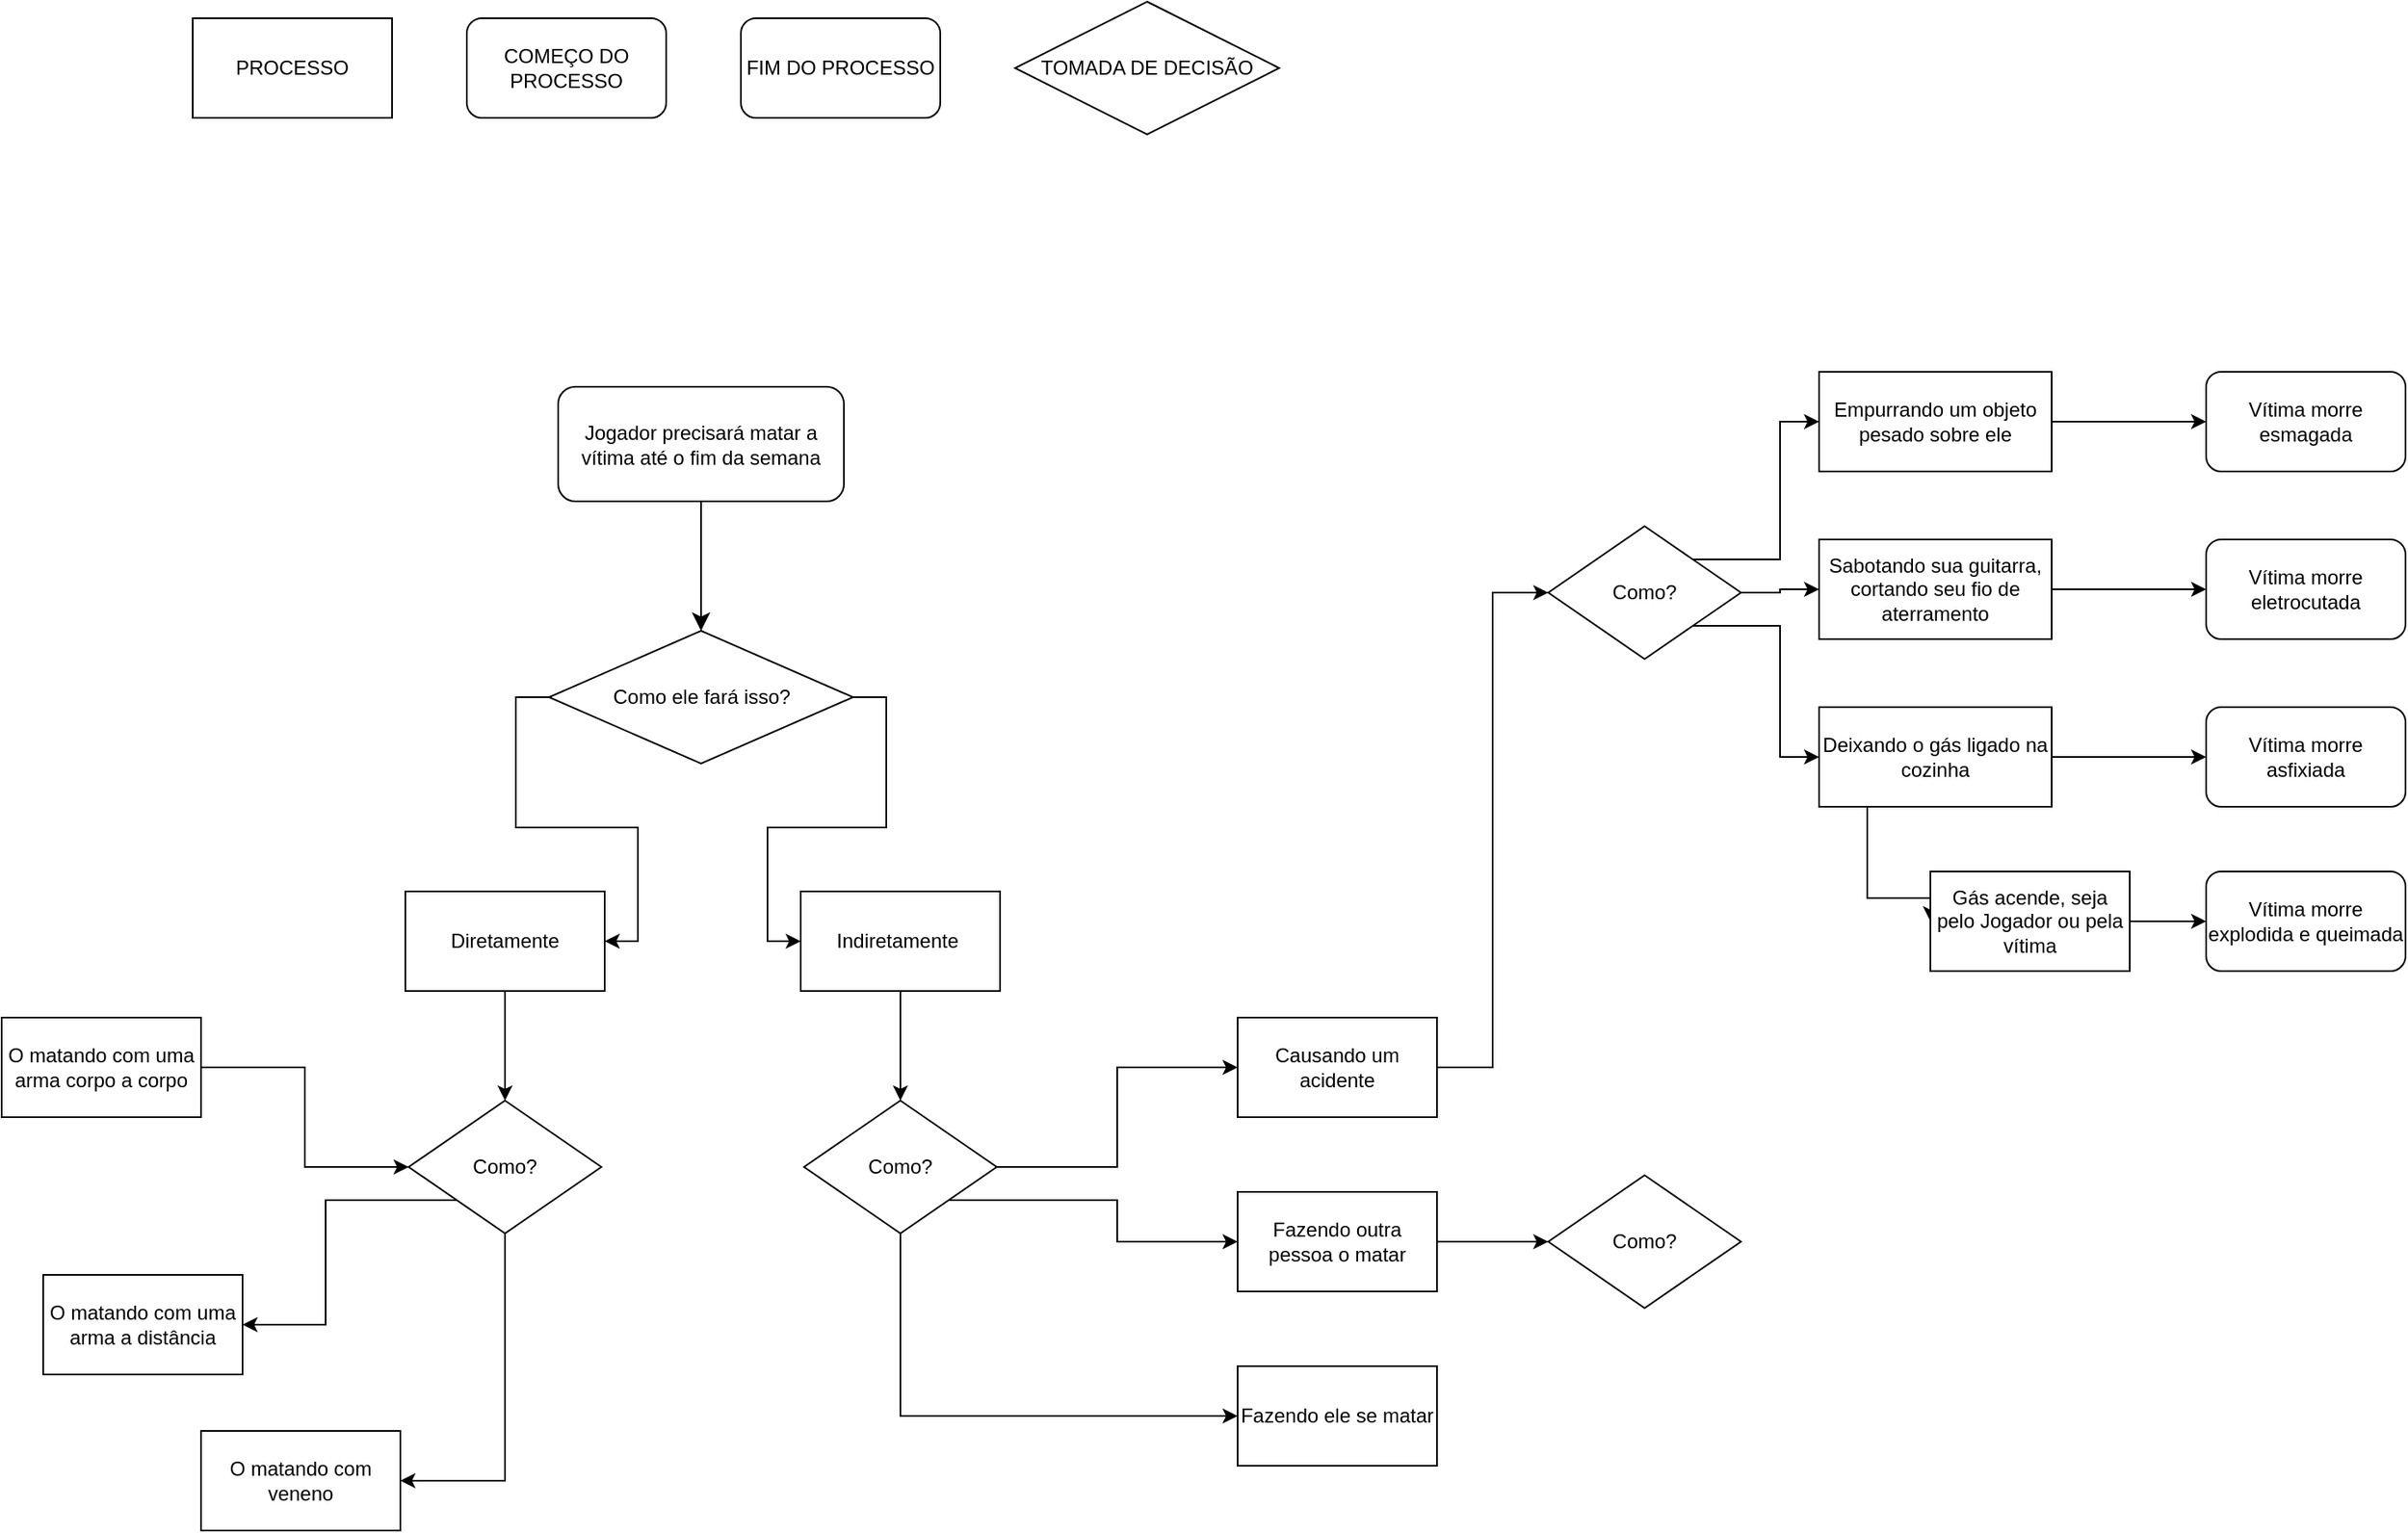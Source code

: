 <mxfile version="26.2.4">
  <diagram name="Página-1" id="yW4ASweBxdBN2BPhio3t">
    <mxGraphModel dx="927" dy="1117" grid="0" gridSize="10" guides="1" tooltips="1" connect="1" arrows="1" fold="1" page="0" pageScale="1" pageWidth="827" pageHeight="1169" math="0" shadow="0">
      <root>
        <mxCell id="0" />
        <mxCell id="1" parent="0" />
        <mxCell id="gNmmxlL4wJlJUCpWX8X0-7" style="edgeStyle=none;curved=1;rounded=0;orthogonalLoop=1;jettySize=auto;html=1;entryX=0.5;entryY=0;entryDx=0;entryDy=0;fontSize=12;startSize=8;endSize=8;" parent="1" source="gNmmxlL4wJlJUCpWX8X0-3" target="gNmmxlL4wJlJUCpWX8X0-4" edge="1">
          <mxGeometry relative="1" as="geometry" />
        </mxCell>
        <mxCell id="gNmmxlL4wJlJUCpWX8X0-3" value="Jogador precisará matar a vítima até o fim da semana" style="rounded=1;whiteSpace=wrap;html=1;fillColor=light-dark(#FFFFFF,#1F7427);" parent="1" vertex="1">
          <mxGeometry x="137" y="-335" width="172" height="69" as="geometry" />
        </mxCell>
        <mxCell id="DoAJyJmavI12isEZwWaQ-1" style="edgeStyle=orthogonalEdgeStyle;rounded=0;orthogonalLoop=1;jettySize=auto;html=1;exitX=1;exitY=1;exitDx=0;exitDy=0;" edge="1" parent="1" source="gNmmxlL4wJlJUCpWX8X0-4">
          <mxGeometry relative="1" as="geometry">
            <mxPoint x="269" y="-128" as="targetPoint" />
          </mxGeometry>
        </mxCell>
        <mxCell id="DoAJyJmavI12isEZwWaQ-13" style="edgeStyle=orthogonalEdgeStyle;rounded=0;orthogonalLoop=1;jettySize=auto;html=1;exitX=0;exitY=0.5;exitDx=0;exitDy=0;entryX=1;entryY=0.5;entryDx=0;entryDy=0;" edge="1" parent="1" source="gNmmxlL4wJlJUCpWX8X0-4" target="gNmmxlL4wJlJUCpWX8X0-5">
          <mxGeometry relative="1" as="geometry" />
        </mxCell>
        <mxCell id="DoAJyJmavI12isEZwWaQ-14" style="edgeStyle=orthogonalEdgeStyle;rounded=0;orthogonalLoop=1;jettySize=auto;html=1;exitX=1;exitY=0.5;exitDx=0;exitDy=0;entryX=0;entryY=0.5;entryDx=0;entryDy=0;" edge="1" parent="1" source="gNmmxlL4wJlJUCpWX8X0-4" target="gNmmxlL4wJlJUCpWX8X0-6">
          <mxGeometry relative="1" as="geometry" />
        </mxCell>
        <mxCell id="gNmmxlL4wJlJUCpWX8X0-4" value="Como ele fará isso?" style="rhombus;whiteSpace=wrap;html=1;fillColor=light-dark(#FFFFFF,#FF9B2A);" parent="1" vertex="1">
          <mxGeometry x="131.5" y="-188" width="183" height="80" as="geometry" />
        </mxCell>
        <mxCell id="DoAJyJmavI12isEZwWaQ-3" style="edgeStyle=orthogonalEdgeStyle;rounded=0;orthogonalLoop=1;jettySize=auto;html=1;exitX=0.5;exitY=1;exitDx=0;exitDy=0;entryX=0.5;entryY=0;entryDx=0;entryDy=0;" edge="1" parent="1" source="gNmmxlL4wJlJUCpWX8X0-5" target="gNmmxlL4wJlJUCpWX8X0-10">
          <mxGeometry relative="1" as="geometry" />
        </mxCell>
        <mxCell id="gNmmxlL4wJlJUCpWX8X0-5" value="Diretamente" style="whiteSpace=wrap;html=1;fillColor=light-dark(#FFFFFF,#3B2CAC);" parent="1" vertex="1">
          <mxGeometry x="45" y="-31" width="120" height="60" as="geometry" />
        </mxCell>
        <mxCell id="DoAJyJmavI12isEZwWaQ-2" style="edgeStyle=orthogonalEdgeStyle;rounded=0;orthogonalLoop=1;jettySize=auto;html=1;exitX=0.5;exitY=1;exitDx=0;exitDy=0;entryX=0.5;entryY=0;entryDx=0;entryDy=0;" edge="1" parent="1" source="gNmmxlL4wJlJUCpWX8X0-6" target="gNmmxlL4wJlJUCpWX8X0-11">
          <mxGeometry relative="1" as="geometry" />
        </mxCell>
        <mxCell id="gNmmxlL4wJlJUCpWX8X0-6" value="Indiretamente&amp;nbsp;" style="whiteSpace=wrap;html=1;fillColor=light-dark(#FFFFFF,#3B2CAC);" parent="1" vertex="1">
          <mxGeometry x="283" y="-31" width="120" height="60" as="geometry" />
        </mxCell>
        <mxCell id="DoAJyJmavI12isEZwWaQ-9" style="edgeStyle=orthogonalEdgeStyle;rounded=0;orthogonalLoop=1;jettySize=auto;html=1;exitX=0;exitY=1;exitDx=0;exitDy=0;entryX=1;entryY=0.5;entryDx=0;entryDy=0;" edge="1" parent="1" source="gNmmxlL4wJlJUCpWX8X0-10" target="gNmmxlL4wJlJUCpWX8X0-16">
          <mxGeometry relative="1" as="geometry" />
        </mxCell>
        <mxCell id="DoAJyJmavI12isEZwWaQ-11" style="edgeStyle=orthogonalEdgeStyle;rounded=0;orthogonalLoop=1;jettySize=auto;html=1;exitX=0.5;exitY=1;exitDx=0;exitDy=0;entryX=1;entryY=0.5;entryDx=0;entryDy=0;" edge="1" parent="1" source="gNmmxlL4wJlJUCpWX8X0-10" target="gNmmxlL4wJlJUCpWX8X0-19">
          <mxGeometry relative="1" as="geometry" />
        </mxCell>
        <mxCell id="gNmmxlL4wJlJUCpWX8X0-10" value="Como?" style="rhombus;whiteSpace=wrap;html=1;fillColor=light-dark(#FFFFFF,#FF9B2A);" parent="1" vertex="1">
          <mxGeometry x="47" y="95" width="116" height="80" as="geometry" />
        </mxCell>
        <mxCell id="DoAJyJmavI12isEZwWaQ-4" style="edgeStyle=orthogonalEdgeStyle;rounded=0;orthogonalLoop=1;jettySize=auto;html=1;exitX=1;exitY=0.5;exitDx=0;exitDy=0;entryX=0;entryY=0.5;entryDx=0;entryDy=0;" edge="1" parent="1" source="gNmmxlL4wJlJUCpWX8X0-11" target="gNmmxlL4wJlJUCpWX8X0-12">
          <mxGeometry relative="1" as="geometry" />
        </mxCell>
        <mxCell id="DoAJyJmavI12isEZwWaQ-7" style="edgeStyle=orthogonalEdgeStyle;rounded=0;orthogonalLoop=1;jettySize=auto;html=1;exitX=1;exitY=1;exitDx=0;exitDy=0;entryX=0;entryY=0.5;entryDx=0;entryDy=0;" edge="1" parent="1" source="gNmmxlL4wJlJUCpWX8X0-11" target="gNmmxlL4wJlJUCpWX8X0-13">
          <mxGeometry relative="1" as="geometry" />
        </mxCell>
        <mxCell id="DoAJyJmavI12isEZwWaQ-10" style="edgeStyle=orthogonalEdgeStyle;rounded=0;orthogonalLoop=1;jettySize=auto;html=1;exitX=0.5;exitY=1;exitDx=0;exitDy=0;entryX=0;entryY=0.5;entryDx=0;entryDy=0;" edge="1" parent="1" source="gNmmxlL4wJlJUCpWX8X0-11" target="gNmmxlL4wJlJUCpWX8X0-14">
          <mxGeometry relative="1" as="geometry" />
        </mxCell>
        <mxCell id="gNmmxlL4wJlJUCpWX8X0-11" value="Como?" style="rhombus;whiteSpace=wrap;html=1;fillColor=light-dark(#FFFFFF,#FF9B2A);" parent="1" vertex="1">
          <mxGeometry x="285" y="95" width="116" height="80" as="geometry" />
        </mxCell>
        <mxCell id="DoAJyJmavI12isEZwWaQ-17" style="edgeStyle=orthogonalEdgeStyle;rounded=0;orthogonalLoop=1;jettySize=auto;html=1;exitX=1;exitY=0.5;exitDx=0;exitDy=0;entryX=0;entryY=0.5;entryDx=0;entryDy=0;" edge="1" parent="1" source="gNmmxlL4wJlJUCpWX8X0-12" target="DoAJyJmavI12isEZwWaQ-15">
          <mxGeometry relative="1" as="geometry" />
        </mxCell>
        <mxCell id="gNmmxlL4wJlJUCpWX8X0-12" value="Causando um acidente" style="whiteSpace=wrap;html=1;fillColor=light-dark(#FFFFFF,#3B2CAC);" parent="1" vertex="1">
          <mxGeometry x="546" y="45" width="120" height="60" as="geometry" />
        </mxCell>
        <mxCell id="DoAJyJmavI12isEZwWaQ-33" style="edgeStyle=orthogonalEdgeStyle;rounded=0;orthogonalLoop=1;jettySize=auto;html=1;entryX=0;entryY=0.5;entryDx=0;entryDy=0;" edge="1" parent="1" source="gNmmxlL4wJlJUCpWX8X0-13" target="DoAJyJmavI12isEZwWaQ-32">
          <mxGeometry relative="1" as="geometry" />
        </mxCell>
        <mxCell id="gNmmxlL4wJlJUCpWX8X0-13" value="Fazendo outra pessoa o matar" style="whiteSpace=wrap;html=1;fillColor=light-dark(#FFFFFF,#3B2CAC);" parent="1" vertex="1">
          <mxGeometry x="546" y="150" width="120" height="60" as="geometry" />
        </mxCell>
        <mxCell id="gNmmxlL4wJlJUCpWX8X0-14" value="Fazendo ele se matar" style="whiteSpace=wrap;html=1;fillColor=light-dark(#FFFFFF,#3B2CAC);" parent="1" vertex="1">
          <mxGeometry x="546" y="255" width="120" height="60" as="geometry" />
        </mxCell>
        <mxCell id="DoAJyJmavI12isEZwWaQ-12" style="edgeStyle=orthogonalEdgeStyle;rounded=0;orthogonalLoop=1;jettySize=auto;html=1;entryX=0;entryY=0.5;entryDx=0;entryDy=0;" edge="1" parent="1" source="gNmmxlL4wJlJUCpWX8X0-15" target="gNmmxlL4wJlJUCpWX8X0-10">
          <mxGeometry relative="1" as="geometry" />
        </mxCell>
        <mxCell id="gNmmxlL4wJlJUCpWX8X0-15" value="O matando com uma arma corpo a corpo" style="whiteSpace=wrap;html=1;fillColor=light-dark(#FFFFFF,#3B2CAC);" parent="1" vertex="1">
          <mxGeometry x="-198" y="45" width="120" height="60" as="geometry" />
        </mxCell>
        <mxCell id="gNmmxlL4wJlJUCpWX8X0-16" value="O matando com uma arma a distância" style="whiteSpace=wrap;html=1;fillColor=light-dark(#FFFFFF,#3B2CAC);" parent="1" vertex="1">
          <mxGeometry x="-173" y="200" width="120" height="60" as="geometry" />
        </mxCell>
        <mxCell id="gNmmxlL4wJlJUCpWX8X0-19" value="O matando com veneno" style="whiteSpace=wrap;html=1;fillColor=light-dark(#FFFFFF,#3B2CAC);" parent="1" vertex="1">
          <mxGeometry x="-78" y="294" width="120" height="60" as="geometry" />
        </mxCell>
        <mxCell id="DoAJyJmavI12isEZwWaQ-19" style="edgeStyle=orthogonalEdgeStyle;rounded=0;orthogonalLoop=1;jettySize=auto;html=1;entryX=0;entryY=0.5;entryDx=0;entryDy=0;" edge="1" parent="1" source="DoAJyJmavI12isEZwWaQ-15" target="DoAJyJmavI12isEZwWaQ-18">
          <mxGeometry relative="1" as="geometry" />
        </mxCell>
        <mxCell id="DoAJyJmavI12isEZwWaQ-34" style="edgeStyle=orthogonalEdgeStyle;rounded=0;orthogonalLoop=1;jettySize=auto;html=1;exitX=1;exitY=0;exitDx=0;exitDy=0;entryX=0;entryY=0.5;entryDx=0;entryDy=0;" edge="1" parent="1" source="DoAJyJmavI12isEZwWaQ-15" target="DoAJyJmavI12isEZwWaQ-22">
          <mxGeometry relative="1" as="geometry" />
        </mxCell>
        <mxCell id="DoAJyJmavI12isEZwWaQ-35" style="edgeStyle=orthogonalEdgeStyle;rounded=0;orthogonalLoop=1;jettySize=auto;html=1;exitX=1;exitY=1;exitDx=0;exitDy=0;entryX=0;entryY=0.5;entryDx=0;entryDy=0;" edge="1" parent="1" source="DoAJyJmavI12isEZwWaQ-15" target="DoAJyJmavI12isEZwWaQ-25">
          <mxGeometry relative="1" as="geometry" />
        </mxCell>
        <mxCell id="DoAJyJmavI12isEZwWaQ-15" value="Como?" style="rhombus;whiteSpace=wrap;html=1;fillColor=light-dark(#FFFFFF,#FF9B2A);" vertex="1" parent="1">
          <mxGeometry x="733" y="-251" width="116" height="80" as="geometry" />
        </mxCell>
        <mxCell id="DoAJyJmavI12isEZwWaQ-45" style="edgeStyle=orthogonalEdgeStyle;rounded=0;orthogonalLoop=1;jettySize=auto;html=1;" edge="1" parent="1" source="DoAJyJmavI12isEZwWaQ-18" target="DoAJyJmavI12isEZwWaQ-38">
          <mxGeometry relative="1" as="geometry" />
        </mxCell>
        <mxCell id="DoAJyJmavI12isEZwWaQ-18" value="Sabotando sua guitarra, cortando seu fio de aterramento" style="whiteSpace=wrap;html=1;fillColor=light-dark(#FFFFFF,#3B2CAC);" vertex="1" parent="1">
          <mxGeometry x="896" y="-243" width="140" height="60" as="geometry" />
        </mxCell>
        <mxCell id="DoAJyJmavI12isEZwWaQ-42" style="edgeStyle=orthogonalEdgeStyle;rounded=0;orthogonalLoop=1;jettySize=auto;html=1;" edge="1" parent="1" source="DoAJyJmavI12isEZwWaQ-22" target="DoAJyJmavI12isEZwWaQ-37">
          <mxGeometry relative="1" as="geometry" />
        </mxCell>
        <mxCell id="DoAJyJmavI12isEZwWaQ-22" value="Empurrando um objeto pesado sobre ele" style="whiteSpace=wrap;html=1;fillColor=light-dark(#FFFFFF,#3B2CAC);" vertex="1" parent="1">
          <mxGeometry x="896" y="-344" width="140" height="60" as="geometry" />
        </mxCell>
        <mxCell id="DoAJyJmavI12isEZwWaQ-30" style="edgeStyle=orthogonalEdgeStyle;rounded=0;orthogonalLoop=1;jettySize=auto;html=1;entryX=0;entryY=0.5;entryDx=0;entryDy=0;" edge="1" parent="1" source="DoAJyJmavI12isEZwWaQ-25" target="DoAJyJmavI12isEZwWaQ-27">
          <mxGeometry relative="1" as="geometry">
            <Array as="points">
              <mxPoint x="925" y="-27" />
            </Array>
          </mxGeometry>
        </mxCell>
        <mxCell id="DoAJyJmavI12isEZwWaQ-46" style="edgeStyle=orthogonalEdgeStyle;rounded=0;orthogonalLoop=1;jettySize=auto;html=1;" edge="1" parent="1" source="DoAJyJmavI12isEZwWaQ-25" target="DoAJyJmavI12isEZwWaQ-39">
          <mxGeometry relative="1" as="geometry" />
        </mxCell>
        <mxCell id="DoAJyJmavI12isEZwWaQ-25" value="Deixando o gás ligado na cozinha" style="whiteSpace=wrap;html=1;fillColor=light-dark(#FFFFFF,#3B2CAC);" vertex="1" parent="1">
          <mxGeometry x="896" y="-142" width="140" height="60" as="geometry" />
        </mxCell>
        <mxCell id="DoAJyJmavI12isEZwWaQ-47" style="edgeStyle=orthogonalEdgeStyle;rounded=0;orthogonalLoop=1;jettySize=auto;html=1;" edge="1" parent="1" source="DoAJyJmavI12isEZwWaQ-27" target="DoAJyJmavI12isEZwWaQ-40">
          <mxGeometry relative="1" as="geometry" />
        </mxCell>
        <mxCell id="DoAJyJmavI12isEZwWaQ-27" value="Gás acende, seja pelo Jogador ou pela vítima" style="whiteSpace=wrap;html=1;fillColor=light-dark(#FFFFFF,#3B2CAC);" vertex="1" parent="1">
          <mxGeometry x="963" y="-43" width="120" height="60" as="geometry" />
        </mxCell>
        <mxCell id="DoAJyJmavI12isEZwWaQ-32" value="Como?" style="rhombus;whiteSpace=wrap;html=1;fillColor=light-dark(#FFFFFF,#FF9B2A);" vertex="1" parent="1">
          <mxGeometry x="733" y="140" width="116" height="80" as="geometry" />
        </mxCell>
        <mxCell id="DoAJyJmavI12isEZwWaQ-37" value="Vítima morre esmagada" style="rounded=1;whiteSpace=wrap;html=1;fillColor=light-dark(#FFFFFF,#FF4B51);" vertex="1" parent="1">
          <mxGeometry x="1129" y="-344" width="120" height="60" as="geometry" />
        </mxCell>
        <mxCell id="DoAJyJmavI12isEZwWaQ-38" value="Vítima morre eletrocutada" style="rounded=1;whiteSpace=wrap;html=1;fillColor=light-dark(#FFFFFF,#FF4B51);" vertex="1" parent="1">
          <mxGeometry x="1129" y="-243" width="120" height="60" as="geometry" />
        </mxCell>
        <mxCell id="DoAJyJmavI12isEZwWaQ-39" value="Vítima morre asfixiada" style="rounded=1;whiteSpace=wrap;html=1;fillColor=light-dark(#FFFFFF,#FF4B51);" vertex="1" parent="1">
          <mxGeometry x="1129" y="-142" width="120" height="60" as="geometry" />
        </mxCell>
        <mxCell id="DoAJyJmavI12isEZwWaQ-40" value="Vítima morre explodida e queimada" style="rounded=1;whiteSpace=wrap;html=1;fillColor=light-dark(#FFFFFF,#FF4B51);" vertex="1" parent="1">
          <mxGeometry x="1129" y="-43" width="120" height="60" as="geometry" />
        </mxCell>
        <mxCell id="DoAJyJmavI12isEZwWaQ-49" value="FIM DO PROCESSO" style="rounded=1;whiteSpace=wrap;html=1;fillColor=light-dark(#FFFFFF,#FF4B51);" vertex="1" parent="1">
          <mxGeometry x="247" y="-557" width="120" height="60" as="geometry" />
        </mxCell>
        <mxCell id="DoAJyJmavI12isEZwWaQ-50" value="TOMADA DE DECISÃO" style="rhombus;whiteSpace=wrap;html=1;fillColor=light-dark(#FFFFFF,#FF9B2A);" vertex="1" parent="1">
          <mxGeometry x="412" y="-567" width="159" height="80" as="geometry" />
        </mxCell>
        <mxCell id="DoAJyJmavI12isEZwWaQ-51" value="COMEÇO DO PROCESSO" style="rounded=1;whiteSpace=wrap;html=1;fillColor=light-dark(#FFFFFF,#1F7427);" vertex="1" parent="1">
          <mxGeometry x="82" y="-557" width="120" height="60" as="geometry" />
        </mxCell>
        <mxCell id="DoAJyJmavI12isEZwWaQ-52" value="PROCESSO" style="rounded=0;whiteSpace=wrap;html=1;fillColor=light-dark(#FFFFFF,#3B2CAC);" vertex="1" parent="1">
          <mxGeometry x="-83" y="-557" width="120" height="60" as="geometry" />
        </mxCell>
      </root>
    </mxGraphModel>
  </diagram>
</mxfile>
